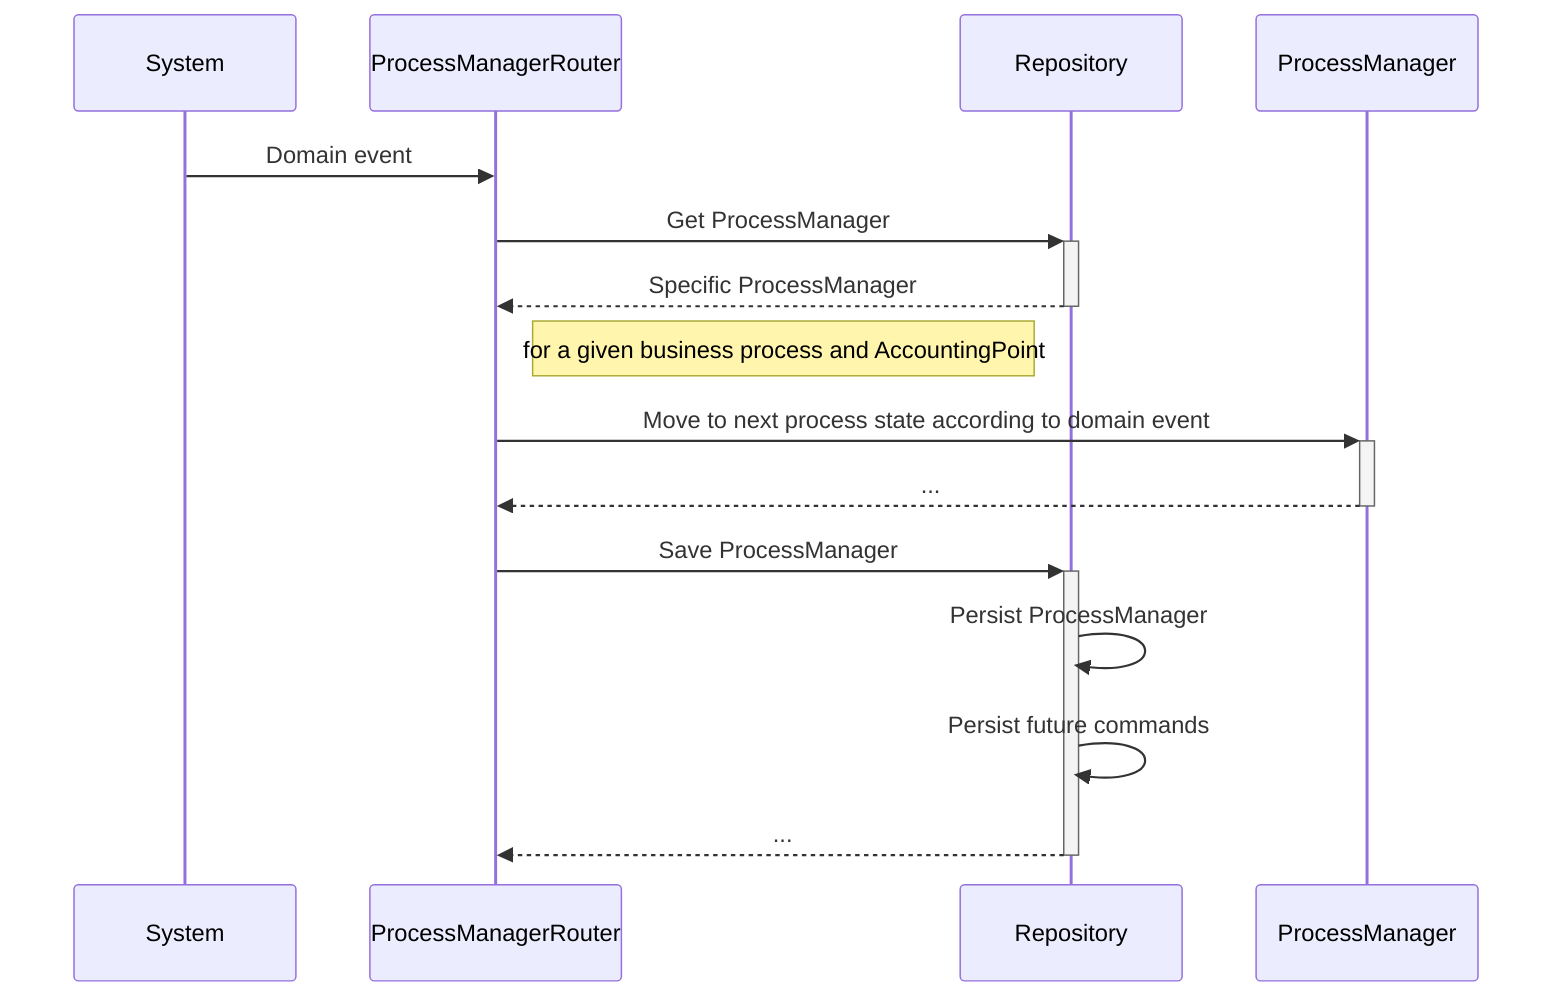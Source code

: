 sequenceDiagram
    System->>ProcessManagerRouter:Domain event
    ProcessManagerRouter->>+Repository:Get ProcessManager
    Repository-->>-ProcessManagerRouter:Specific ProcessManager
    note left of Repository: for a given business process and AccountingPoint
    ProcessManagerRouter->>+ProcessManager:Move to next process state according to domain event
    ProcessManager-->>-ProcessManagerRouter: ...
    ProcessManagerRouter->>+Repository:Save ProcessManager
    Repository->>Repository: Persist ProcessManager
    Repository->>Repository: Persist future commands
    Repository-->>-ProcessManagerRouter: ...
